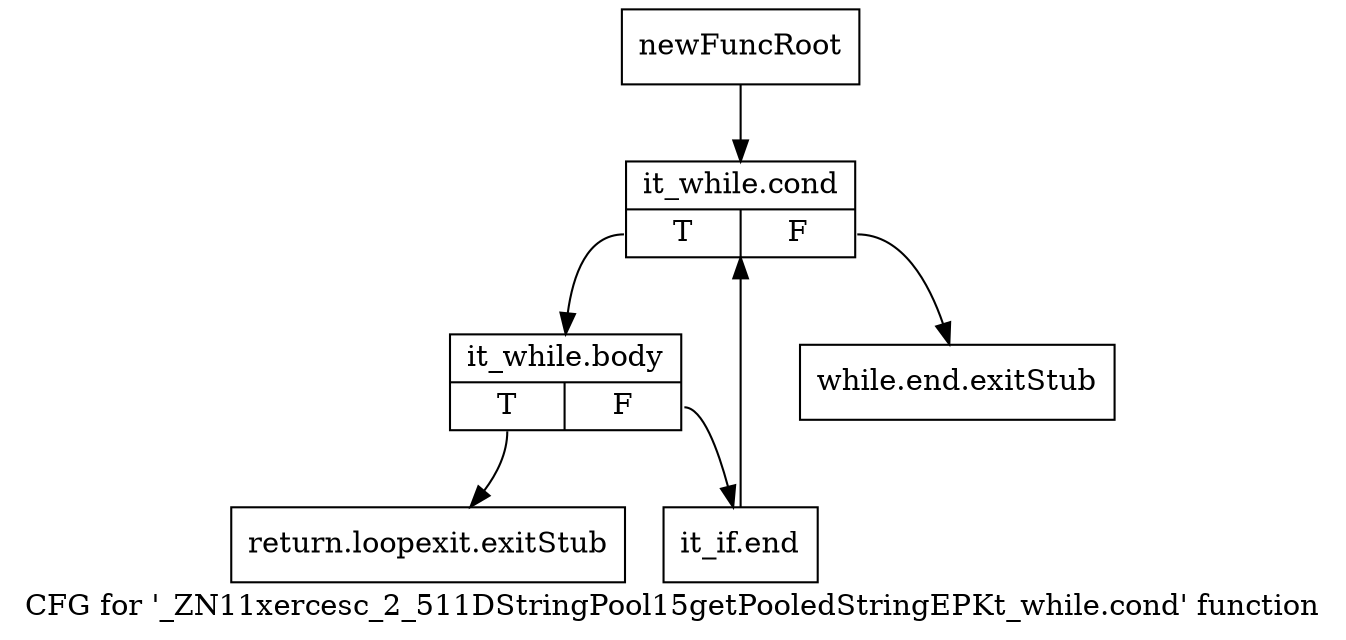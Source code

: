 digraph "CFG for '_ZN11xercesc_2_511DStringPool15getPooledStringEPKt_while.cond' function" {
	label="CFG for '_ZN11xercesc_2_511DStringPool15getPooledStringEPKt_while.cond' function";

	Node0x982dcc0 [shape=record,label="{newFuncRoot}"];
	Node0x982dcc0 -> Node0x982ddb0;
	Node0x982dd10 [shape=record,label="{while.end.exitStub}"];
	Node0x982dd60 [shape=record,label="{return.loopexit.exitStub}"];
	Node0x982ddb0 [shape=record,label="{it_while.cond|{<s0>T|<s1>F}}"];
	Node0x982ddb0:s0 -> Node0x982de00;
	Node0x982ddb0:s1 -> Node0x982dd10;
	Node0x982de00 [shape=record,label="{it_while.body|{<s0>T|<s1>F}}"];
	Node0x982de00:s0 -> Node0x982dd60;
	Node0x982de00:s1 -> Node0x982de50;
	Node0x982de50 [shape=record,label="{it_if.end}"];
	Node0x982de50 -> Node0x982ddb0;
}

